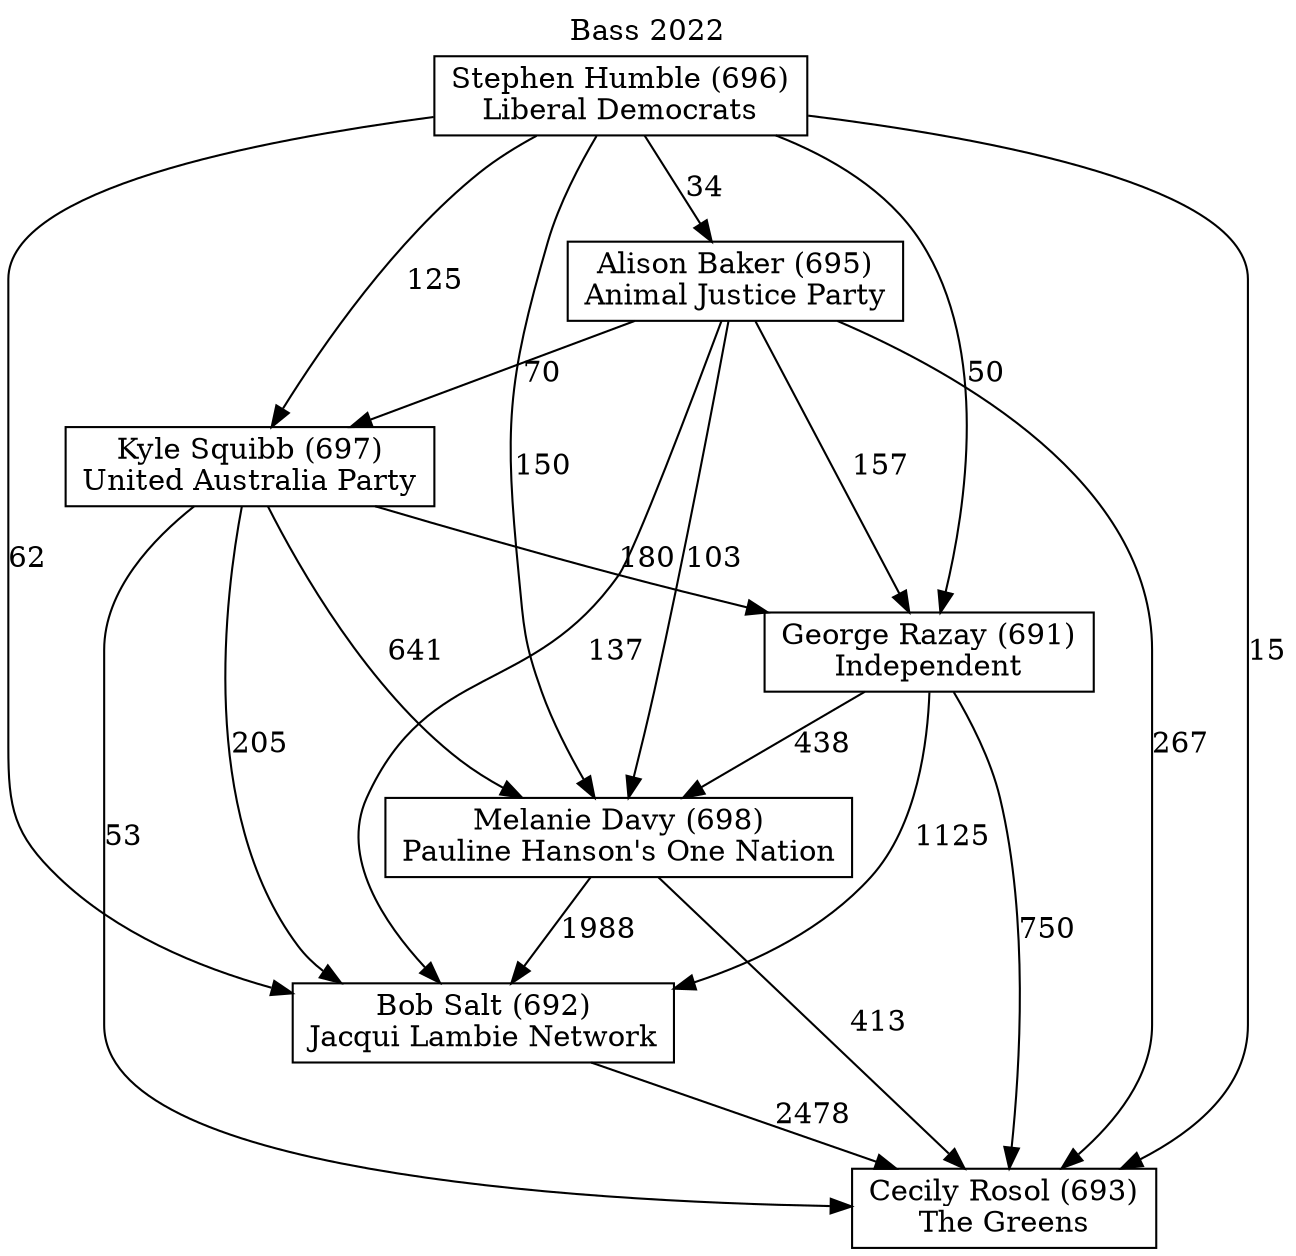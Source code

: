 // House preference flow
digraph "Cecily Rosol (693)_Bass_2022" {
	graph [label="Bass 2022" labelloc=t mclimit=10]
	node [shape=box]
	"Alison Baker (695)" [label="Alison Baker (695)
Animal Justice Party"]
	"Bob Salt (692)" [label="Bob Salt (692)
Jacqui Lambie Network"]
	"Cecily Rosol (693)" [label="Cecily Rosol (693)
The Greens"]
	"George Razay (691)" [label="George Razay (691)
Independent"]
	"Kyle Squibb (697)" [label="Kyle Squibb (697)
United Australia Party"]
	"Melanie Davy (698)" [label="Melanie Davy (698)
Pauline Hanson's One Nation"]
	"Stephen Humble (696)" [label="Stephen Humble (696)
Liberal Democrats"]
	"Alison Baker (695)" -> "Bob Salt (692)" [label=137]
	"Alison Baker (695)" -> "Cecily Rosol (693)" [label=267]
	"Alison Baker (695)" -> "George Razay (691)" [label=157]
	"Alison Baker (695)" -> "Kyle Squibb (697)" [label=70]
	"Alison Baker (695)" -> "Melanie Davy (698)" [label=103]
	"Bob Salt (692)" -> "Cecily Rosol (693)" [label=2478]
	"George Razay (691)" -> "Bob Salt (692)" [label=1125]
	"George Razay (691)" -> "Cecily Rosol (693)" [label=750]
	"George Razay (691)" -> "Melanie Davy (698)" [label=438]
	"Kyle Squibb (697)" -> "Bob Salt (692)" [label=205]
	"Kyle Squibb (697)" -> "Cecily Rosol (693)" [label=53]
	"Kyle Squibb (697)" -> "George Razay (691)" [label=180]
	"Kyle Squibb (697)" -> "Melanie Davy (698)" [label=641]
	"Melanie Davy (698)" -> "Bob Salt (692)" [label=1988]
	"Melanie Davy (698)" -> "Cecily Rosol (693)" [label=413]
	"Stephen Humble (696)" -> "Alison Baker (695)" [label=34]
	"Stephen Humble (696)" -> "Bob Salt (692)" [label=62]
	"Stephen Humble (696)" -> "Cecily Rosol (693)" [label=15]
	"Stephen Humble (696)" -> "George Razay (691)" [label=50]
	"Stephen Humble (696)" -> "Kyle Squibb (697)" [label=125]
	"Stephen Humble (696)" -> "Melanie Davy (698)" [label=150]
}

